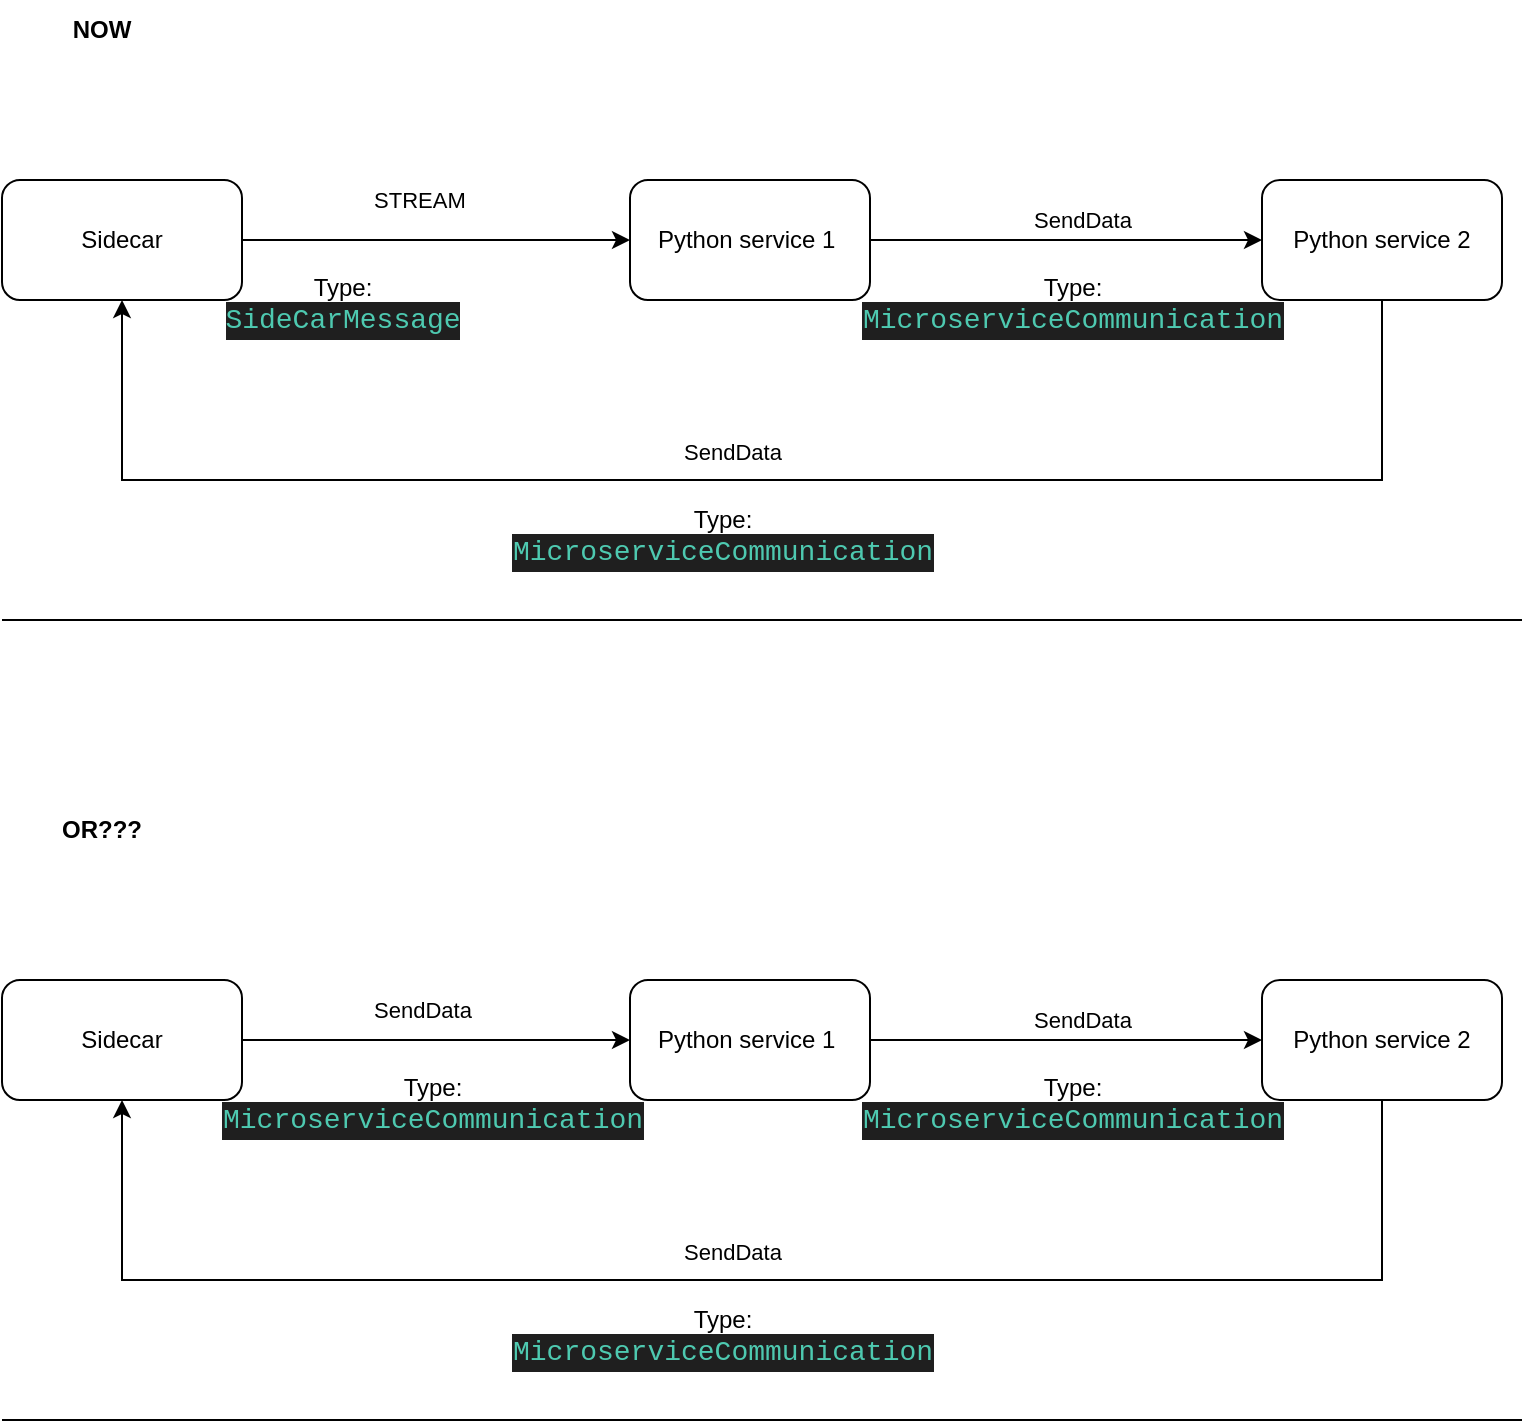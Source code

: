 <mxfile version="24.7.5">
  <diagram name="Page-1" id="GGKtzWUXEux6h5hyodcQ">
    <mxGraphModel dx="2074" dy="836" grid="1" gridSize="10" guides="1" tooltips="1" connect="1" arrows="1" fold="1" page="1" pageScale="1" pageWidth="827" pageHeight="1169" math="0" shadow="0">
      <root>
        <mxCell id="0" />
        <mxCell id="1" parent="0" />
        <mxCell id="f8cxn0Wl8pAEAEjFYCCp-5" style="edgeStyle=orthogonalEdgeStyle;rounded=0;orthogonalLoop=1;jettySize=auto;html=1;entryX=0;entryY=0.5;entryDx=0;entryDy=0;" parent="1" source="f8cxn0Wl8pAEAEjFYCCp-1" target="f8cxn0Wl8pAEAEjFYCCp-2" edge="1">
          <mxGeometry relative="1" as="geometry" />
        </mxCell>
        <mxCell id="f8cxn0Wl8pAEAEjFYCCp-6" value="STREAM&amp;nbsp;" style="edgeLabel;html=1;align=center;verticalAlign=middle;resizable=0;points=[];" parent="f8cxn0Wl8pAEAEjFYCCp-5" vertex="1" connectable="0">
          <mxGeometry x="-0.165" y="-3" relative="1" as="geometry">
            <mxPoint x="9" y="-23" as="offset" />
          </mxGeometry>
        </mxCell>
        <mxCell id="f8cxn0Wl8pAEAEjFYCCp-1" value="Sidecar" style="rounded=1;whiteSpace=wrap;html=1;" parent="1" vertex="1">
          <mxGeometry x="40" y="170" width="120" height="60" as="geometry" />
        </mxCell>
        <mxCell id="f8cxn0Wl8pAEAEjFYCCp-7" style="edgeStyle=orthogonalEdgeStyle;rounded=0;orthogonalLoop=1;jettySize=auto;html=1;" parent="1" source="f8cxn0Wl8pAEAEjFYCCp-2" target="f8cxn0Wl8pAEAEjFYCCp-3" edge="1">
          <mxGeometry relative="1" as="geometry" />
        </mxCell>
        <mxCell id="f8cxn0Wl8pAEAEjFYCCp-8" value="SendData" style="edgeLabel;html=1;align=center;verticalAlign=middle;resizable=0;points=[];" parent="f8cxn0Wl8pAEAEjFYCCp-7" vertex="1" connectable="0">
          <mxGeometry x="-0.296" relative="1" as="geometry">
            <mxPoint x="37" y="-10" as="offset" />
          </mxGeometry>
        </mxCell>
        <mxCell id="f8cxn0Wl8pAEAEjFYCCp-2" value="Python service 1&amp;nbsp;" style="rounded=1;whiteSpace=wrap;html=1;" parent="1" vertex="1">
          <mxGeometry x="354" y="170" width="120" height="60" as="geometry" />
        </mxCell>
        <mxCell id="f8cxn0Wl8pAEAEjFYCCp-13" style="edgeStyle=orthogonalEdgeStyle;rounded=0;orthogonalLoop=1;jettySize=auto;html=1;entryX=0.5;entryY=1;entryDx=0;entryDy=0;" parent="1" source="f8cxn0Wl8pAEAEjFYCCp-3" target="f8cxn0Wl8pAEAEjFYCCp-1" edge="1">
          <mxGeometry relative="1" as="geometry">
            <Array as="points">
              <mxPoint x="730" y="320" />
              <mxPoint x="100" y="320" />
            </Array>
          </mxGeometry>
        </mxCell>
        <mxCell id="f8cxn0Wl8pAEAEjFYCCp-3" value="Python service 2" style="rounded=1;whiteSpace=wrap;html=1;" parent="1" vertex="1">
          <mxGeometry x="670" y="170" width="120" height="60" as="geometry" />
        </mxCell>
        <mxCell id="f8cxn0Wl8pAEAEjFYCCp-9" value="Type:&lt;br&gt;&lt;div style=&quot;color: rgb(204, 204, 204); background-color: rgb(31, 31, 31); font-family: Consolas, &amp;quot;Courier New&amp;quot;, monospace; font-size: 14px; line-height: 19px; white-space-collapse: preserve;&quot;&gt;&lt;span style=&quot;color: #4ec9b0;&quot;&gt;SideCarMessage&lt;/span&gt;&lt;/div&gt;" style="text;html=1;align=center;verticalAlign=middle;resizable=0;points=[];autosize=1;strokeColor=none;fillColor=none;" parent="1" vertex="1">
          <mxGeometry x="145" y="208" width="130" height="50" as="geometry" />
        </mxCell>
        <mxCell id="f8cxn0Wl8pAEAEjFYCCp-10" value="Type:&lt;br&gt;&lt;div style=&quot;color: rgb(204, 204, 204); background-color: rgb(31, 31, 31); font-family: Consolas, &amp;quot;Courier New&amp;quot;, monospace; font-size: 14px; line-height: 19px; white-space-collapse: preserve;&quot;&gt;&lt;div style=&quot;line-height: 19px;&quot;&gt;&lt;span style=&quot;color: #4ec9b0;&quot;&gt;MicroserviceCommunication&lt;/span&gt;&lt;/div&gt;&lt;/div&gt;" style="text;html=1;align=center;verticalAlign=middle;resizable=0;points=[];autosize=1;strokeColor=none;fillColor=none;" parent="1" vertex="1">
          <mxGeometry x="465" y="208" width="220" height="50" as="geometry" />
        </mxCell>
        <mxCell id="f8cxn0Wl8pAEAEjFYCCp-11" value="&lt;b&gt;NOW&lt;/b&gt;" style="text;html=1;align=center;verticalAlign=middle;whiteSpace=wrap;rounded=0;" parent="1" vertex="1">
          <mxGeometry x="60" y="80" width="60" height="30" as="geometry" />
        </mxCell>
        <mxCell id="f8cxn0Wl8pAEAEjFYCCp-12" value="" style="endArrow=none;html=1;rounded=0;" parent="1" edge="1">
          <mxGeometry width="50" height="50" relative="1" as="geometry">
            <mxPoint x="40" y="390" as="sourcePoint" />
            <mxPoint x="800" y="390" as="targetPoint" />
          </mxGeometry>
        </mxCell>
        <mxCell id="f8cxn0Wl8pAEAEjFYCCp-14" value="SendData" style="edgeLabel;html=1;align=center;verticalAlign=middle;resizable=0;points=[];" parent="1" vertex="1" connectable="0">
          <mxGeometry x="405" y="306" as="geometry" />
        </mxCell>
        <mxCell id="f8cxn0Wl8pAEAEjFYCCp-15" value="Type:&lt;br&gt;&lt;div style=&quot;color: rgb(204, 204, 204); background-color: rgb(31, 31, 31); font-family: Consolas, &amp;quot;Courier New&amp;quot;, monospace; font-size: 14px; line-height: 19px; white-space-collapse: preserve;&quot;&gt;&lt;div style=&quot;line-height: 19px;&quot;&gt;&lt;span style=&quot;color: #4ec9b0;&quot;&gt;MicroserviceCommunication&lt;/span&gt;&lt;/div&gt;&lt;/div&gt;" style="text;html=1;align=center;verticalAlign=middle;resizable=0;points=[];autosize=1;strokeColor=none;fillColor=none;" parent="1" vertex="1">
          <mxGeometry x="290" y="324" width="220" height="50" as="geometry" />
        </mxCell>
        <mxCell id="f8cxn0Wl8pAEAEjFYCCp-16" style="edgeStyle=orthogonalEdgeStyle;rounded=0;orthogonalLoop=1;jettySize=auto;html=1;entryX=0;entryY=0.5;entryDx=0;entryDy=0;" parent="1" source="f8cxn0Wl8pAEAEjFYCCp-18" target="f8cxn0Wl8pAEAEjFYCCp-21" edge="1">
          <mxGeometry relative="1" as="geometry" />
        </mxCell>
        <mxCell id="f8cxn0Wl8pAEAEjFYCCp-18" value="Sidecar" style="rounded=1;whiteSpace=wrap;html=1;" parent="1" vertex="1">
          <mxGeometry x="40" y="570" width="120" height="60" as="geometry" />
        </mxCell>
        <mxCell id="f8cxn0Wl8pAEAEjFYCCp-19" style="edgeStyle=orthogonalEdgeStyle;rounded=0;orthogonalLoop=1;jettySize=auto;html=1;" parent="1" source="f8cxn0Wl8pAEAEjFYCCp-21" target="f8cxn0Wl8pAEAEjFYCCp-23" edge="1">
          <mxGeometry relative="1" as="geometry" />
        </mxCell>
        <mxCell id="f8cxn0Wl8pAEAEjFYCCp-20" value="SendData" style="edgeLabel;html=1;align=center;verticalAlign=middle;resizable=0;points=[];" parent="f8cxn0Wl8pAEAEjFYCCp-19" vertex="1" connectable="0">
          <mxGeometry x="-0.296" relative="1" as="geometry">
            <mxPoint x="37" y="-10" as="offset" />
          </mxGeometry>
        </mxCell>
        <mxCell id="f8cxn0Wl8pAEAEjFYCCp-21" value="Python service 1&amp;nbsp;" style="rounded=1;whiteSpace=wrap;html=1;" parent="1" vertex="1">
          <mxGeometry x="354" y="570" width="120" height="60" as="geometry" />
        </mxCell>
        <mxCell id="f8cxn0Wl8pAEAEjFYCCp-22" style="edgeStyle=orthogonalEdgeStyle;rounded=0;orthogonalLoop=1;jettySize=auto;html=1;entryX=0.5;entryY=1;entryDx=0;entryDy=0;" parent="1" source="f8cxn0Wl8pAEAEjFYCCp-23" target="f8cxn0Wl8pAEAEjFYCCp-18" edge="1">
          <mxGeometry relative="1" as="geometry">
            <Array as="points">
              <mxPoint x="730" y="720" />
              <mxPoint x="100" y="720" />
            </Array>
          </mxGeometry>
        </mxCell>
        <mxCell id="f8cxn0Wl8pAEAEjFYCCp-23" value="Python service 2" style="rounded=1;whiteSpace=wrap;html=1;" parent="1" vertex="1">
          <mxGeometry x="670" y="570" width="120" height="60" as="geometry" />
        </mxCell>
        <mxCell id="f8cxn0Wl8pAEAEjFYCCp-24" value="Type:&lt;br&gt;&lt;div style=&quot;white-space-collapse: preserve; color: rgb(204, 204, 204); background-color: rgb(31, 31, 31); font-family: Consolas, &amp;quot;Courier New&amp;quot;, monospace; font-size: 14px; line-height: 19px;&quot;&gt;&lt;div style=&quot;line-height: 19px;&quot;&gt;&lt;span style=&quot;color: rgb(78, 201, 176);&quot;&gt;MicroserviceCommunication&lt;/span&gt;&lt;/div&gt;&lt;/div&gt;" style="text;html=1;align=center;verticalAlign=middle;resizable=0;points=[];autosize=1;strokeColor=none;fillColor=none;" parent="1" vertex="1">
          <mxGeometry x="145" y="608" width="220" height="50" as="geometry" />
        </mxCell>
        <mxCell id="f8cxn0Wl8pAEAEjFYCCp-25" value="Type:&lt;br&gt;&lt;div style=&quot;color: rgb(204, 204, 204); background-color: rgb(31, 31, 31); font-family: Consolas, &amp;quot;Courier New&amp;quot;, monospace; font-size: 14px; line-height: 19px; white-space-collapse: preserve;&quot;&gt;&lt;div style=&quot;line-height: 19px;&quot;&gt;&lt;span style=&quot;color: #4ec9b0;&quot;&gt;MicroserviceCommunication&lt;/span&gt;&lt;/div&gt;&lt;/div&gt;" style="text;html=1;align=center;verticalAlign=middle;resizable=0;points=[];autosize=1;strokeColor=none;fillColor=none;" parent="1" vertex="1">
          <mxGeometry x="465" y="608" width="220" height="50" as="geometry" />
        </mxCell>
        <mxCell id="f8cxn0Wl8pAEAEjFYCCp-26" value="&lt;b&gt;OR&lt;/b&gt;&lt;b style=&quot;background-color: initial;&quot;&gt;???&lt;/b&gt;" style="text;html=1;align=center;verticalAlign=middle;whiteSpace=wrap;rounded=0;" parent="1" vertex="1">
          <mxGeometry x="60" y="480" width="60" height="30" as="geometry" />
        </mxCell>
        <mxCell id="f8cxn0Wl8pAEAEjFYCCp-27" value="" style="endArrow=none;html=1;rounded=0;" parent="1" edge="1">
          <mxGeometry width="50" height="50" relative="1" as="geometry">
            <mxPoint x="40" y="790" as="sourcePoint" />
            <mxPoint x="800" y="790" as="targetPoint" />
          </mxGeometry>
        </mxCell>
        <mxCell id="f8cxn0Wl8pAEAEjFYCCp-28" value="SendData" style="edgeLabel;html=1;align=center;verticalAlign=middle;resizable=0;points=[];" parent="1" vertex="1" connectable="0">
          <mxGeometry x="405" y="706" as="geometry" />
        </mxCell>
        <mxCell id="f8cxn0Wl8pAEAEjFYCCp-29" value="Type:&lt;br&gt;&lt;div style=&quot;color: rgb(204, 204, 204); background-color: rgb(31, 31, 31); font-family: Consolas, &amp;quot;Courier New&amp;quot;, monospace; font-size: 14px; line-height: 19px; white-space-collapse: preserve;&quot;&gt;&lt;div style=&quot;line-height: 19px;&quot;&gt;&lt;span style=&quot;color: #4ec9b0;&quot;&gt;MicroserviceCommunication&lt;/span&gt;&lt;/div&gt;&lt;/div&gt;" style="text;html=1;align=center;verticalAlign=middle;resizable=0;points=[];autosize=1;strokeColor=none;fillColor=none;" parent="1" vertex="1">
          <mxGeometry x="290" y="724" width="220" height="50" as="geometry" />
        </mxCell>
        <mxCell id="f8cxn0Wl8pAEAEjFYCCp-30" value="SendData" style="edgeLabel;html=1;align=center;verticalAlign=middle;resizable=0;points=[];" parent="1" vertex="1" connectable="0">
          <mxGeometry x="250" y="585" as="geometry" />
        </mxCell>
      </root>
    </mxGraphModel>
  </diagram>
</mxfile>
